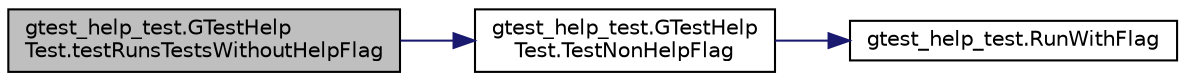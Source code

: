 digraph "gtest_help_test.GTestHelpTest.testRunsTestsWithoutHelpFlag"
{
 // LATEX_PDF_SIZE
  bgcolor="transparent";
  edge [fontname="Helvetica",fontsize="10",labelfontname="Helvetica",labelfontsize="10"];
  node [fontname="Helvetica",fontsize="10",shape=record];
  rankdir="LR";
  Node1 [label="gtest_help_test.GTestHelp\lTest.testRunsTestsWithoutHelpFlag",height=0.2,width=0.4,color="black", fillcolor="grey75", style="filled", fontcolor="black",tooltip=" "];
  Node1 -> Node2 [color="midnightblue",fontsize="10",style="solid",fontname="Helvetica"];
  Node2 [label="gtest_help_test.GTestHelp\lTest.TestNonHelpFlag",height=0.2,width=0.4,color="black",URL="$classgtest__help__test_1_1GTestHelpTest.html#a03ffa91ecf6193ed2ed80b53933112ab",tooltip=" "];
  Node2 -> Node3 [color="midnightblue",fontsize="10",style="solid",fontname="Helvetica"];
  Node3 [label="gtest_help_test.RunWithFlag",height=0.2,width=0.4,color="black",URL="$namespacegtest__help__test.html#a3d369750dac11a6dca523139fe1e6c86",tooltip=" "];
}
